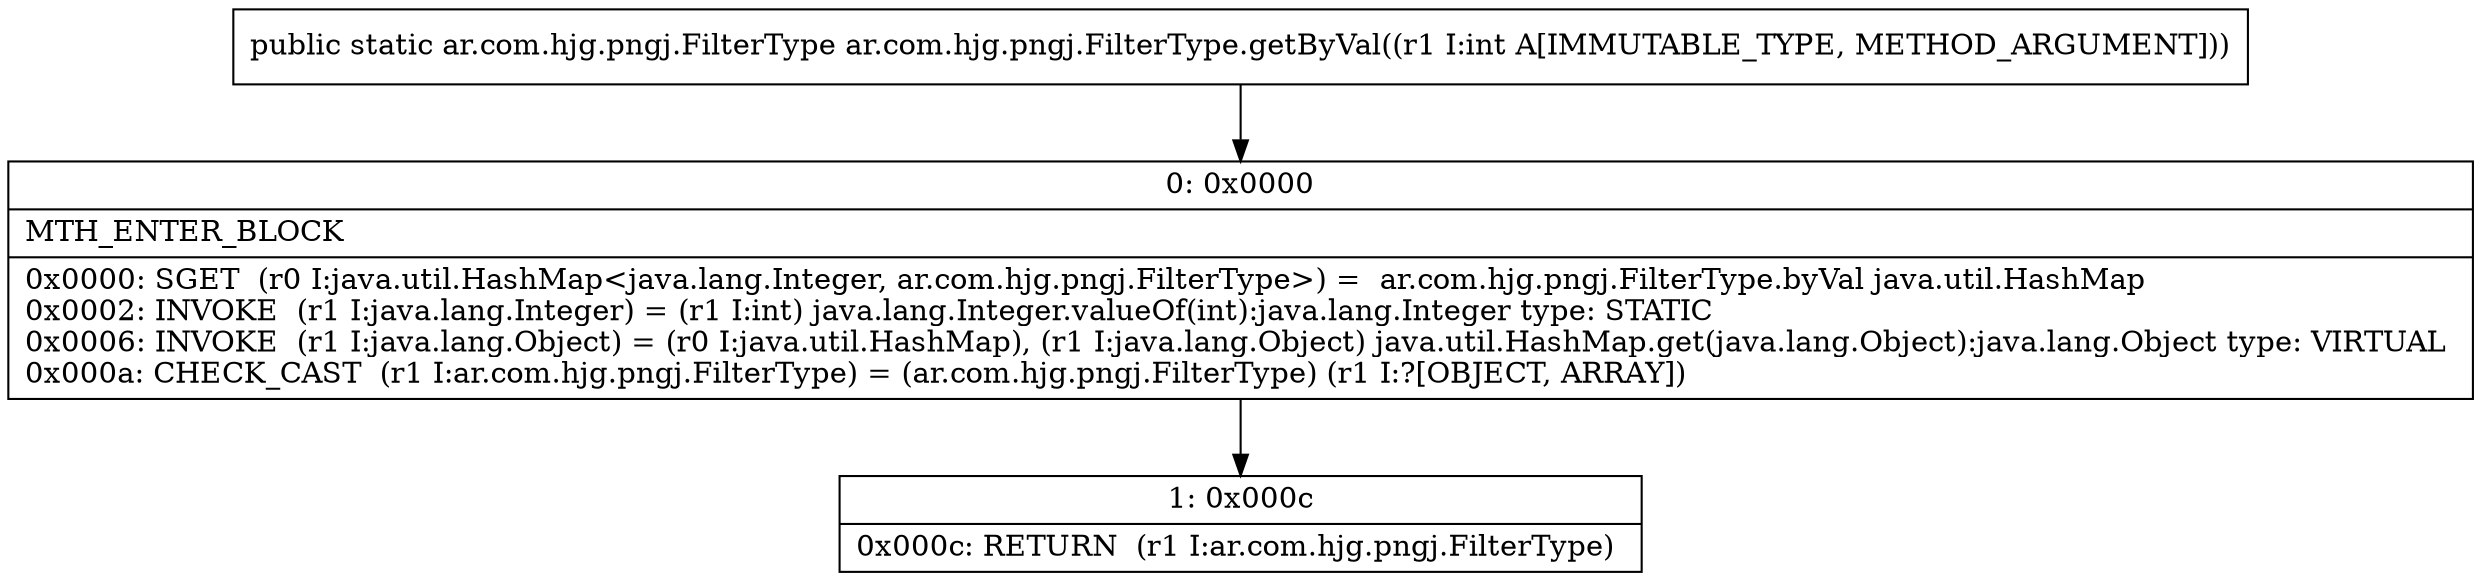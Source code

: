 digraph "CFG forar.com.hjg.pngj.FilterType.getByVal(I)Lar\/com\/hjg\/pngj\/FilterType;" {
Node_0 [shape=record,label="{0\:\ 0x0000|MTH_ENTER_BLOCK\l|0x0000: SGET  (r0 I:java.util.HashMap\<java.lang.Integer, ar.com.hjg.pngj.FilterType\>) =  ar.com.hjg.pngj.FilterType.byVal java.util.HashMap \l0x0002: INVOKE  (r1 I:java.lang.Integer) = (r1 I:int) java.lang.Integer.valueOf(int):java.lang.Integer type: STATIC \l0x0006: INVOKE  (r1 I:java.lang.Object) = (r0 I:java.util.HashMap), (r1 I:java.lang.Object) java.util.HashMap.get(java.lang.Object):java.lang.Object type: VIRTUAL \l0x000a: CHECK_CAST  (r1 I:ar.com.hjg.pngj.FilterType) = (ar.com.hjg.pngj.FilterType) (r1 I:?[OBJECT, ARRAY]) \l}"];
Node_1 [shape=record,label="{1\:\ 0x000c|0x000c: RETURN  (r1 I:ar.com.hjg.pngj.FilterType) \l}"];
MethodNode[shape=record,label="{public static ar.com.hjg.pngj.FilterType ar.com.hjg.pngj.FilterType.getByVal((r1 I:int A[IMMUTABLE_TYPE, METHOD_ARGUMENT])) }"];
MethodNode -> Node_0;
Node_0 -> Node_1;
}

